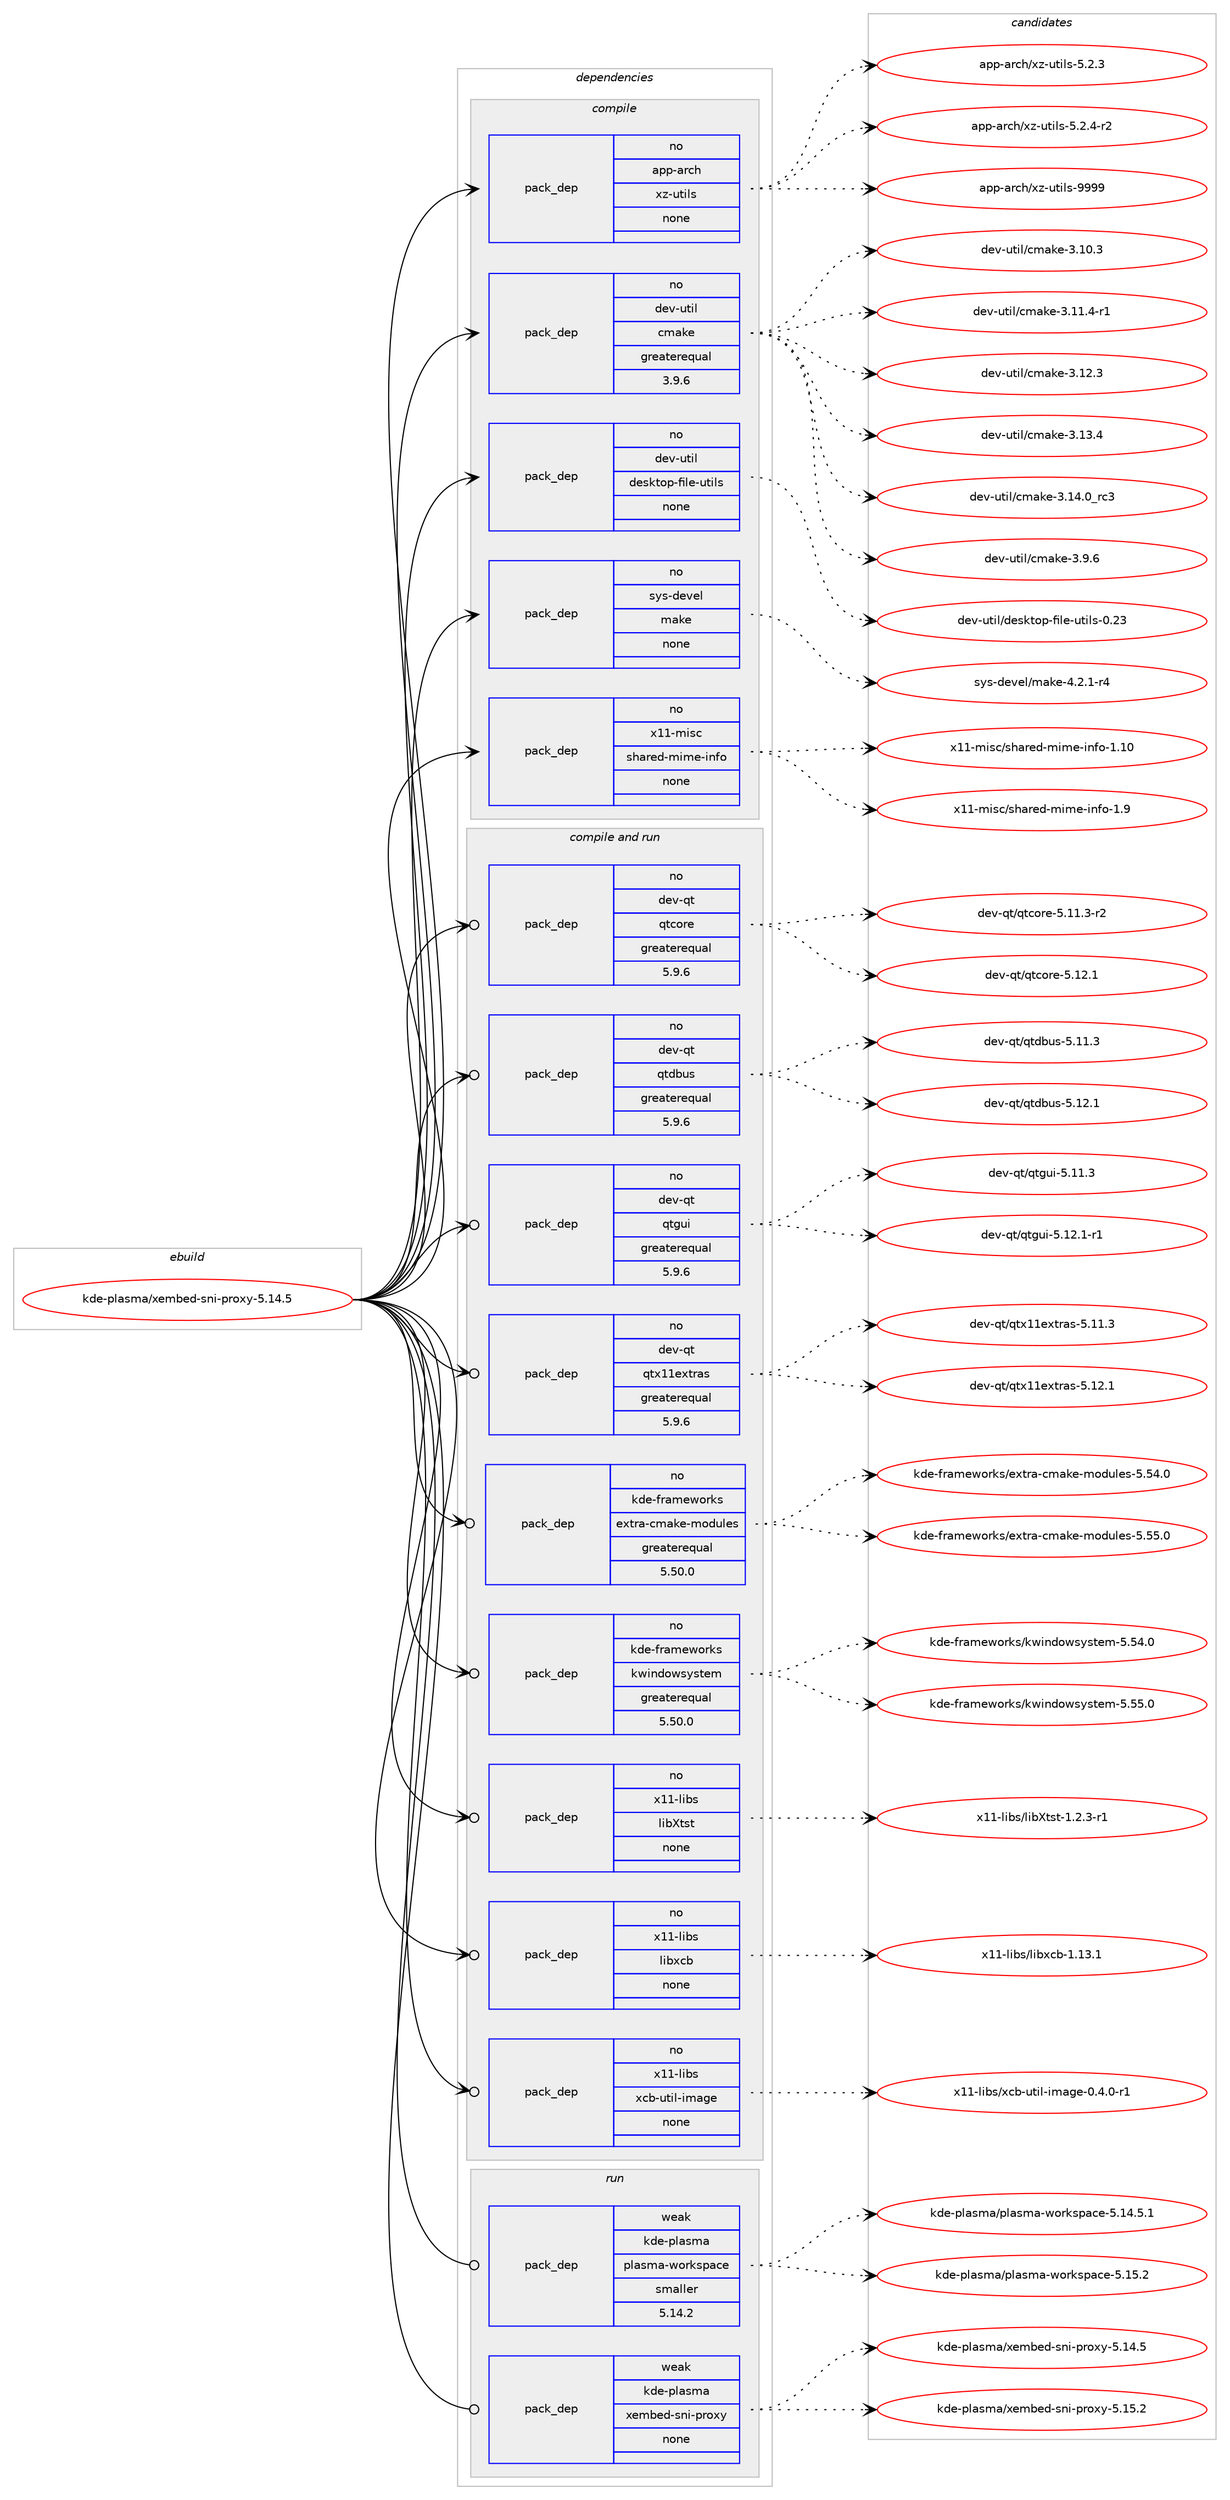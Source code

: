 digraph prolog {

# *************
# Graph options
# *************

newrank=true;
concentrate=true;
compound=true;
graph [rankdir=LR,fontname=Helvetica,fontsize=10,ranksep=1.5];#, ranksep=2.5, nodesep=0.2];
edge  [arrowhead=vee];
node  [fontname=Helvetica,fontsize=10];

# **********
# The ebuild
# **********

subgraph cluster_leftcol {
color=gray;
rank=same;
label=<<i>ebuild</i>>;
id [label="kde-plasma/xembed-sni-proxy-5.14.5", color=red, width=4, href="../kde-plasma/xembed-sni-proxy-5.14.5.svg"];
}

# ****************
# The dependencies
# ****************

subgraph cluster_midcol {
color=gray;
label=<<i>dependencies</i>>;
subgraph cluster_compile {
fillcolor="#eeeeee";
style=filled;
label=<<i>compile</i>>;
subgraph pack1137262 {
dependency1592478 [label=<<TABLE BORDER="0" CELLBORDER="1" CELLSPACING="0" CELLPADDING="4" WIDTH="220"><TR><TD ROWSPAN="6" CELLPADDING="30">pack_dep</TD></TR><TR><TD WIDTH="110">no</TD></TR><TR><TD>app-arch</TD></TR><TR><TD>xz-utils</TD></TR><TR><TD>none</TD></TR><TR><TD></TD></TR></TABLE>>, shape=none, color=blue];
}
id:e -> dependency1592478:w [weight=20,style="solid",arrowhead="vee"];
subgraph pack1137263 {
dependency1592479 [label=<<TABLE BORDER="0" CELLBORDER="1" CELLSPACING="0" CELLPADDING="4" WIDTH="220"><TR><TD ROWSPAN="6" CELLPADDING="30">pack_dep</TD></TR><TR><TD WIDTH="110">no</TD></TR><TR><TD>dev-util</TD></TR><TR><TD>cmake</TD></TR><TR><TD>greaterequal</TD></TR><TR><TD>3.9.6</TD></TR></TABLE>>, shape=none, color=blue];
}
id:e -> dependency1592479:w [weight=20,style="solid",arrowhead="vee"];
subgraph pack1137264 {
dependency1592480 [label=<<TABLE BORDER="0" CELLBORDER="1" CELLSPACING="0" CELLPADDING="4" WIDTH="220"><TR><TD ROWSPAN="6" CELLPADDING="30">pack_dep</TD></TR><TR><TD WIDTH="110">no</TD></TR><TR><TD>dev-util</TD></TR><TR><TD>desktop-file-utils</TD></TR><TR><TD>none</TD></TR><TR><TD></TD></TR></TABLE>>, shape=none, color=blue];
}
id:e -> dependency1592480:w [weight=20,style="solid",arrowhead="vee"];
subgraph pack1137265 {
dependency1592481 [label=<<TABLE BORDER="0" CELLBORDER="1" CELLSPACING="0" CELLPADDING="4" WIDTH="220"><TR><TD ROWSPAN="6" CELLPADDING="30">pack_dep</TD></TR><TR><TD WIDTH="110">no</TD></TR><TR><TD>sys-devel</TD></TR><TR><TD>make</TD></TR><TR><TD>none</TD></TR><TR><TD></TD></TR></TABLE>>, shape=none, color=blue];
}
id:e -> dependency1592481:w [weight=20,style="solid",arrowhead="vee"];
subgraph pack1137266 {
dependency1592482 [label=<<TABLE BORDER="0" CELLBORDER="1" CELLSPACING="0" CELLPADDING="4" WIDTH="220"><TR><TD ROWSPAN="6" CELLPADDING="30">pack_dep</TD></TR><TR><TD WIDTH="110">no</TD></TR><TR><TD>x11-misc</TD></TR><TR><TD>shared-mime-info</TD></TR><TR><TD>none</TD></TR><TR><TD></TD></TR></TABLE>>, shape=none, color=blue];
}
id:e -> dependency1592482:w [weight=20,style="solid",arrowhead="vee"];
}
subgraph cluster_compileandrun {
fillcolor="#eeeeee";
style=filled;
label=<<i>compile and run</i>>;
subgraph pack1137267 {
dependency1592483 [label=<<TABLE BORDER="0" CELLBORDER="1" CELLSPACING="0" CELLPADDING="4" WIDTH="220"><TR><TD ROWSPAN="6" CELLPADDING="30">pack_dep</TD></TR><TR><TD WIDTH="110">no</TD></TR><TR><TD>dev-qt</TD></TR><TR><TD>qtcore</TD></TR><TR><TD>greaterequal</TD></TR><TR><TD>5.9.6</TD></TR></TABLE>>, shape=none, color=blue];
}
id:e -> dependency1592483:w [weight=20,style="solid",arrowhead="odotvee"];
subgraph pack1137268 {
dependency1592484 [label=<<TABLE BORDER="0" CELLBORDER="1" CELLSPACING="0" CELLPADDING="4" WIDTH="220"><TR><TD ROWSPAN="6" CELLPADDING="30">pack_dep</TD></TR><TR><TD WIDTH="110">no</TD></TR><TR><TD>dev-qt</TD></TR><TR><TD>qtdbus</TD></TR><TR><TD>greaterequal</TD></TR><TR><TD>5.9.6</TD></TR></TABLE>>, shape=none, color=blue];
}
id:e -> dependency1592484:w [weight=20,style="solid",arrowhead="odotvee"];
subgraph pack1137269 {
dependency1592485 [label=<<TABLE BORDER="0" CELLBORDER="1" CELLSPACING="0" CELLPADDING="4" WIDTH="220"><TR><TD ROWSPAN="6" CELLPADDING="30">pack_dep</TD></TR><TR><TD WIDTH="110">no</TD></TR><TR><TD>dev-qt</TD></TR><TR><TD>qtgui</TD></TR><TR><TD>greaterequal</TD></TR><TR><TD>5.9.6</TD></TR></TABLE>>, shape=none, color=blue];
}
id:e -> dependency1592485:w [weight=20,style="solid",arrowhead="odotvee"];
subgraph pack1137270 {
dependency1592486 [label=<<TABLE BORDER="0" CELLBORDER="1" CELLSPACING="0" CELLPADDING="4" WIDTH="220"><TR><TD ROWSPAN="6" CELLPADDING="30">pack_dep</TD></TR><TR><TD WIDTH="110">no</TD></TR><TR><TD>dev-qt</TD></TR><TR><TD>qtx11extras</TD></TR><TR><TD>greaterequal</TD></TR><TR><TD>5.9.6</TD></TR></TABLE>>, shape=none, color=blue];
}
id:e -> dependency1592486:w [weight=20,style="solid",arrowhead="odotvee"];
subgraph pack1137271 {
dependency1592487 [label=<<TABLE BORDER="0" CELLBORDER="1" CELLSPACING="0" CELLPADDING="4" WIDTH="220"><TR><TD ROWSPAN="6" CELLPADDING="30">pack_dep</TD></TR><TR><TD WIDTH="110">no</TD></TR><TR><TD>kde-frameworks</TD></TR><TR><TD>extra-cmake-modules</TD></TR><TR><TD>greaterequal</TD></TR><TR><TD>5.50.0</TD></TR></TABLE>>, shape=none, color=blue];
}
id:e -> dependency1592487:w [weight=20,style="solid",arrowhead="odotvee"];
subgraph pack1137272 {
dependency1592488 [label=<<TABLE BORDER="0" CELLBORDER="1" CELLSPACING="0" CELLPADDING="4" WIDTH="220"><TR><TD ROWSPAN="6" CELLPADDING="30">pack_dep</TD></TR><TR><TD WIDTH="110">no</TD></TR><TR><TD>kde-frameworks</TD></TR><TR><TD>kwindowsystem</TD></TR><TR><TD>greaterequal</TD></TR><TR><TD>5.50.0</TD></TR></TABLE>>, shape=none, color=blue];
}
id:e -> dependency1592488:w [weight=20,style="solid",arrowhead="odotvee"];
subgraph pack1137273 {
dependency1592489 [label=<<TABLE BORDER="0" CELLBORDER="1" CELLSPACING="0" CELLPADDING="4" WIDTH="220"><TR><TD ROWSPAN="6" CELLPADDING="30">pack_dep</TD></TR><TR><TD WIDTH="110">no</TD></TR><TR><TD>x11-libs</TD></TR><TR><TD>libXtst</TD></TR><TR><TD>none</TD></TR><TR><TD></TD></TR></TABLE>>, shape=none, color=blue];
}
id:e -> dependency1592489:w [weight=20,style="solid",arrowhead="odotvee"];
subgraph pack1137274 {
dependency1592490 [label=<<TABLE BORDER="0" CELLBORDER="1" CELLSPACING="0" CELLPADDING="4" WIDTH="220"><TR><TD ROWSPAN="6" CELLPADDING="30">pack_dep</TD></TR><TR><TD WIDTH="110">no</TD></TR><TR><TD>x11-libs</TD></TR><TR><TD>libxcb</TD></TR><TR><TD>none</TD></TR><TR><TD></TD></TR></TABLE>>, shape=none, color=blue];
}
id:e -> dependency1592490:w [weight=20,style="solid",arrowhead="odotvee"];
subgraph pack1137275 {
dependency1592491 [label=<<TABLE BORDER="0" CELLBORDER="1" CELLSPACING="0" CELLPADDING="4" WIDTH="220"><TR><TD ROWSPAN="6" CELLPADDING="30">pack_dep</TD></TR><TR><TD WIDTH="110">no</TD></TR><TR><TD>x11-libs</TD></TR><TR><TD>xcb-util-image</TD></TR><TR><TD>none</TD></TR><TR><TD></TD></TR></TABLE>>, shape=none, color=blue];
}
id:e -> dependency1592491:w [weight=20,style="solid",arrowhead="odotvee"];
}
subgraph cluster_run {
fillcolor="#eeeeee";
style=filled;
label=<<i>run</i>>;
subgraph pack1137276 {
dependency1592492 [label=<<TABLE BORDER="0" CELLBORDER="1" CELLSPACING="0" CELLPADDING="4" WIDTH="220"><TR><TD ROWSPAN="6" CELLPADDING="30">pack_dep</TD></TR><TR><TD WIDTH="110">weak</TD></TR><TR><TD>kde-plasma</TD></TR><TR><TD>plasma-workspace</TD></TR><TR><TD>smaller</TD></TR><TR><TD>5.14.2</TD></TR></TABLE>>, shape=none, color=blue];
}
id:e -> dependency1592492:w [weight=20,style="solid",arrowhead="odot"];
subgraph pack1137277 {
dependency1592493 [label=<<TABLE BORDER="0" CELLBORDER="1" CELLSPACING="0" CELLPADDING="4" WIDTH="220"><TR><TD ROWSPAN="6" CELLPADDING="30">pack_dep</TD></TR><TR><TD WIDTH="110">weak</TD></TR><TR><TD>kde-plasma</TD></TR><TR><TD>xembed-sni-proxy</TD></TR><TR><TD>none</TD></TR><TR><TD></TD></TR></TABLE>>, shape=none, color=blue];
}
id:e -> dependency1592493:w [weight=20,style="solid",arrowhead="odot"];
}
}

# **************
# The candidates
# **************

subgraph cluster_choices {
rank=same;
color=gray;
label=<<i>candidates</i>>;

subgraph choice1137262 {
color=black;
nodesep=1;
choice971121124597114991044712012245117116105108115455346504651 [label="app-arch/xz-utils-5.2.3", color=red, width=4,href="../app-arch/xz-utils-5.2.3.svg"];
choice9711211245971149910447120122451171161051081154553465046524511450 [label="app-arch/xz-utils-5.2.4-r2", color=red, width=4,href="../app-arch/xz-utils-5.2.4-r2.svg"];
choice9711211245971149910447120122451171161051081154557575757 [label="app-arch/xz-utils-9999", color=red, width=4,href="../app-arch/xz-utils-9999.svg"];
dependency1592478:e -> choice971121124597114991044712012245117116105108115455346504651:w [style=dotted,weight="100"];
dependency1592478:e -> choice9711211245971149910447120122451171161051081154553465046524511450:w [style=dotted,weight="100"];
dependency1592478:e -> choice9711211245971149910447120122451171161051081154557575757:w [style=dotted,weight="100"];
}
subgraph choice1137263 {
color=black;
nodesep=1;
choice1001011184511711610510847991099710710145514649484651 [label="dev-util/cmake-3.10.3", color=red, width=4,href="../dev-util/cmake-3.10.3.svg"];
choice10010111845117116105108479910997107101455146494946524511449 [label="dev-util/cmake-3.11.4-r1", color=red, width=4,href="../dev-util/cmake-3.11.4-r1.svg"];
choice1001011184511711610510847991099710710145514649504651 [label="dev-util/cmake-3.12.3", color=red, width=4,href="../dev-util/cmake-3.12.3.svg"];
choice1001011184511711610510847991099710710145514649514652 [label="dev-util/cmake-3.13.4", color=red, width=4,href="../dev-util/cmake-3.13.4.svg"];
choice1001011184511711610510847991099710710145514649524648951149951 [label="dev-util/cmake-3.14.0_rc3", color=red, width=4,href="../dev-util/cmake-3.14.0_rc3.svg"];
choice10010111845117116105108479910997107101455146574654 [label="dev-util/cmake-3.9.6", color=red, width=4,href="../dev-util/cmake-3.9.6.svg"];
dependency1592479:e -> choice1001011184511711610510847991099710710145514649484651:w [style=dotted,weight="100"];
dependency1592479:e -> choice10010111845117116105108479910997107101455146494946524511449:w [style=dotted,weight="100"];
dependency1592479:e -> choice1001011184511711610510847991099710710145514649504651:w [style=dotted,weight="100"];
dependency1592479:e -> choice1001011184511711610510847991099710710145514649514652:w [style=dotted,weight="100"];
dependency1592479:e -> choice1001011184511711610510847991099710710145514649524648951149951:w [style=dotted,weight="100"];
dependency1592479:e -> choice10010111845117116105108479910997107101455146574654:w [style=dotted,weight="100"];
}
subgraph choice1137264 {
color=black;
nodesep=1;
choice100101118451171161051084710010111510711611111245102105108101451171161051081154548465051 [label="dev-util/desktop-file-utils-0.23", color=red, width=4,href="../dev-util/desktop-file-utils-0.23.svg"];
dependency1592480:e -> choice100101118451171161051084710010111510711611111245102105108101451171161051081154548465051:w [style=dotted,weight="100"];
}
subgraph choice1137265 {
color=black;
nodesep=1;
choice1151211154510010111810110847109971071014552465046494511452 [label="sys-devel/make-4.2.1-r4", color=red, width=4,href="../sys-devel/make-4.2.1-r4.svg"];
dependency1592481:e -> choice1151211154510010111810110847109971071014552465046494511452:w [style=dotted,weight="100"];
}
subgraph choice1137266 {
color=black;
nodesep=1;
choice12049494510910511599471151049711410110045109105109101451051101021114549464948 [label="x11-misc/shared-mime-info-1.10", color=red, width=4,href="../x11-misc/shared-mime-info-1.10.svg"];
choice120494945109105115994711510497114101100451091051091014510511010211145494657 [label="x11-misc/shared-mime-info-1.9", color=red, width=4,href="../x11-misc/shared-mime-info-1.9.svg"];
dependency1592482:e -> choice12049494510910511599471151049711410110045109105109101451051101021114549464948:w [style=dotted,weight="100"];
dependency1592482:e -> choice120494945109105115994711510497114101100451091051091014510511010211145494657:w [style=dotted,weight="100"];
}
subgraph choice1137267 {
color=black;
nodesep=1;
choice100101118451131164711311699111114101455346494946514511450 [label="dev-qt/qtcore-5.11.3-r2", color=red, width=4,href="../dev-qt/qtcore-5.11.3-r2.svg"];
choice10010111845113116471131169911111410145534649504649 [label="dev-qt/qtcore-5.12.1", color=red, width=4,href="../dev-qt/qtcore-5.12.1.svg"];
dependency1592483:e -> choice100101118451131164711311699111114101455346494946514511450:w [style=dotted,weight="100"];
dependency1592483:e -> choice10010111845113116471131169911111410145534649504649:w [style=dotted,weight="100"];
}
subgraph choice1137268 {
color=black;
nodesep=1;
choice10010111845113116471131161009811711545534649494651 [label="dev-qt/qtdbus-5.11.3", color=red, width=4,href="../dev-qt/qtdbus-5.11.3.svg"];
choice10010111845113116471131161009811711545534649504649 [label="dev-qt/qtdbus-5.12.1", color=red, width=4,href="../dev-qt/qtdbus-5.12.1.svg"];
dependency1592484:e -> choice10010111845113116471131161009811711545534649494651:w [style=dotted,weight="100"];
dependency1592484:e -> choice10010111845113116471131161009811711545534649504649:w [style=dotted,weight="100"];
}
subgraph choice1137269 {
color=black;
nodesep=1;
choice100101118451131164711311610311710545534649494651 [label="dev-qt/qtgui-5.11.3", color=red, width=4,href="../dev-qt/qtgui-5.11.3.svg"];
choice1001011184511311647113116103117105455346495046494511449 [label="dev-qt/qtgui-5.12.1-r1", color=red, width=4,href="../dev-qt/qtgui-5.12.1-r1.svg"];
dependency1592485:e -> choice100101118451131164711311610311710545534649494651:w [style=dotted,weight="100"];
dependency1592485:e -> choice1001011184511311647113116103117105455346495046494511449:w [style=dotted,weight="100"];
}
subgraph choice1137270 {
color=black;
nodesep=1;
choice100101118451131164711311612049491011201161149711545534649494651 [label="dev-qt/qtx11extras-5.11.3", color=red, width=4,href="../dev-qt/qtx11extras-5.11.3.svg"];
choice100101118451131164711311612049491011201161149711545534649504649 [label="dev-qt/qtx11extras-5.12.1", color=red, width=4,href="../dev-qt/qtx11extras-5.12.1.svg"];
dependency1592486:e -> choice100101118451131164711311612049491011201161149711545534649494651:w [style=dotted,weight="100"];
dependency1592486:e -> choice100101118451131164711311612049491011201161149711545534649504649:w [style=dotted,weight="100"];
}
subgraph choice1137271 {
color=black;
nodesep=1;
choice107100101451021149710910111911111410711547101120116114974599109971071014510911110011710810111545534653524648 [label="kde-frameworks/extra-cmake-modules-5.54.0", color=red, width=4,href="../kde-frameworks/extra-cmake-modules-5.54.0.svg"];
choice107100101451021149710910111911111410711547101120116114974599109971071014510911110011710810111545534653534648 [label="kde-frameworks/extra-cmake-modules-5.55.0", color=red, width=4,href="../kde-frameworks/extra-cmake-modules-5.55.0.svg"];
dependency1592487:e -> choice107100101451021149710910111911111410711547101120116114974599109971071014510911110011710810111545534653524648:w [style=dotted,weight="100"];
dependency1592487:e -> choice107100101451021149710910111911111410711547101120116114974599109971071014510911110011710810111545534653534648:w [style=dotted,weight="100"];
}
subgraph choice1137272 {
color=black;
nodesep=1;
choice10710010145102114971091011191111141071154710711910511010011111911512111511610110945534653524648 [label="kde-frameworks/kwindowsystem-5.54.0", color=red, width=4,href="../kde-frameworks/kwindowsystem-5.54.0.svg"];
choice10710010145102114971091011191111141071154710711910511010011111911512111511610110945534653534648 [label="kde-frameworks/kwindowsystem-5.55.0", color=red, width=4,href="../kde-frameworks/kwindowsystem-5.55.0.svg"];
dependency1592488:e -> choice10710010145102114971091011191111141071154710711910511010011111911512111511610110945534653524648:w [style=dotted,weight="100"];
dependency1592488:e -> choice10710010145102114971091011191111141071154710711910511010011111911512111511610110945534653534648:w [style=dotted,weight="100"];
}
subgraph choice1137273 {
color=black;
nodesep=1;
choice120494945108105981154710810598881161151164549465046514511449 [label="x11-libs/libXtst-1.2.3-r1", color=red, width=4,href="../x11-libs/libXtst-1.2.3-r1.svg"];
dependency1592489:e -> choice120494945108105981154710810598881161151164549465046514511449:w [style=dotted,weight="100"];
}
subgraph choice1137274 {
color=black;
nodesep=1;
choice120494945108105981154710810598120999845494649514649 [label="x11-libs/libxcb-1.13.1", color=red, width=4,href="../x11-libs/libxcb-1.13.1.svg"];
dependency1592490:e -> choice120494945108105981154710810598120999845494649514649:w [style=dotted,weight="100"];
}
subgraph choice1137275 {
color=black;
nodesep=1;
choice120494945108105981154712099984511711610510845105109971031014548465246484511449 [label="x11-libs/xcb-util-image-0.4.0-r1", color=red, width=4,href="../x11-libs/xcb-util-image-0.4.0-r1.svg"];
dependency1592491:e -> choice120494945108105981154712099984511711610510845105109971031014548465246484511449:w [style=dotted,weight="100"];
}
subgraph choice1137276 {
color=black;
nodesep=1;
choice107100101451121089711510997471121089711510997451191111141071151129799101455346495246534649 [label="kde-plasma/plasma-workspace-5.14.5.1", color=red, width=4,href="../kde-plasma/plasma-workspace-5.14.5.1.svg"];
choice10710010145112108971151099747112108971151099745119111114107115112979910145534649534650 [label="kde-plasma/plasma-workspace-5.15.2", color=red, width=4,href="../kde-plasma/plasma-workspace-5.15.2.svg"];
dependency1592492:e -> choice107100101451121089711510997471121089711510997451191111141071151129799101455346495246534649:w [style=dotted,weight="100"];
dependency1592492:e -> choice10710010145112108971151099747112108971151099745119111114107115112979910145534649534650:w [style=dotted,weight="100"];
}
subgraph choice1137277 {
color=black;
nodesep=1;
choice1071001014511210897115109974712010110998101100451151101054511211411112012145534649524653 [label="kde-plasma/xembed-sni-proxy-5.14.5", color=red, width=4,href="../kde-plasma/xembed-sni-proxy-5.14.5.svg"];
choice1071001014511210897115109974712010110998101100451151101054511211411112012145534649534650 [label="kde-plasma/xembed-sni-proxy-5.15.2", color=red, width=4,href="../kde-plasma/xembed-sni-proxy-5.15.2.svg"];
dependency1592493:e -> choice1071001014511210897115109974712010110998101100451151101054511211411112012145534649524653:w [style=dotted,weight="100"];
dependency1592493:e -> choice1071001014511210897115109974712010110998101100451151101054511211411112012145534649534650:w [style=dotted,weight="100"];
}
}

}
